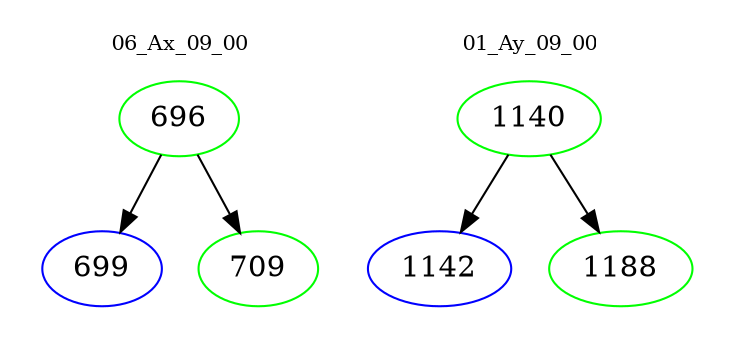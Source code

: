 digraph{
subgraph cluster_0 {
color = white
label = "06_Ax_09_00";
fontsize=10;
T0_696 [label="696", color="green"]
T0_696 -> T0_699 [color="black"]
T0_699 [label="699", color="blue"]
T0_696 -> T0_709 [color="black"]
T0_709 [label="709", color="green"]
}
subgraph cluster_1 {
color = white
label = "01_Ay_09_00";
fontsize=10;
T1_1140 [label="1140", color="green"]
T1_1140 -> T1_1142 [color="black"]
T1_1142 [label="1142", color="blue"]
T1_1140 -> T1_1188 [color="black"]
T1_1188 [label="1188", color="green"]
}
}
